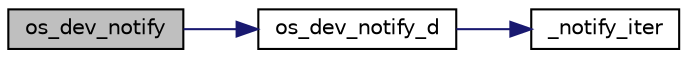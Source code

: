 digraph "os_dev_notify"
{
 // LATEX_PDF_SIZE
  bgcolor="transparent";
  edge [fontname="Helvetica",fontsize="10",labelfontname="Helvetica",labelfontsize="10"];
  node [fontname="Helvetica",fontsize="10",shape=record];
  rankdir="LR";
  Node1 [label="os_dev_notify",height=0.2,width=0.4,color="black", fillcolor="grey75", style="filled", fontcolor="black",tooltip="Create a notification effect with desired GPIOs for 360ms."];
  Node1 -> Node2 [color="midnightblue",fontsize="10",style="solid",fontname="Helvetica"];
  Node2 [label="os_dev_notify_d",height=0.2,width=0.4,color="black",URL="$dev_8c.html#a90b537677333beca80545c0282e1e370",tooltip="os_dev_notify with custom notification durations."];
  Node2 -> Node3 [color="midnightblue",fontsize="10",style="solid",fontname="Helvetica"];
  Node3 [label="_notify_iter",height=0.2,width=0.4,color="black",URL="$dev_8c.html#afc0885a283c49cd1c0fc66e7c0ba82d5",tooltip=" "];
}
